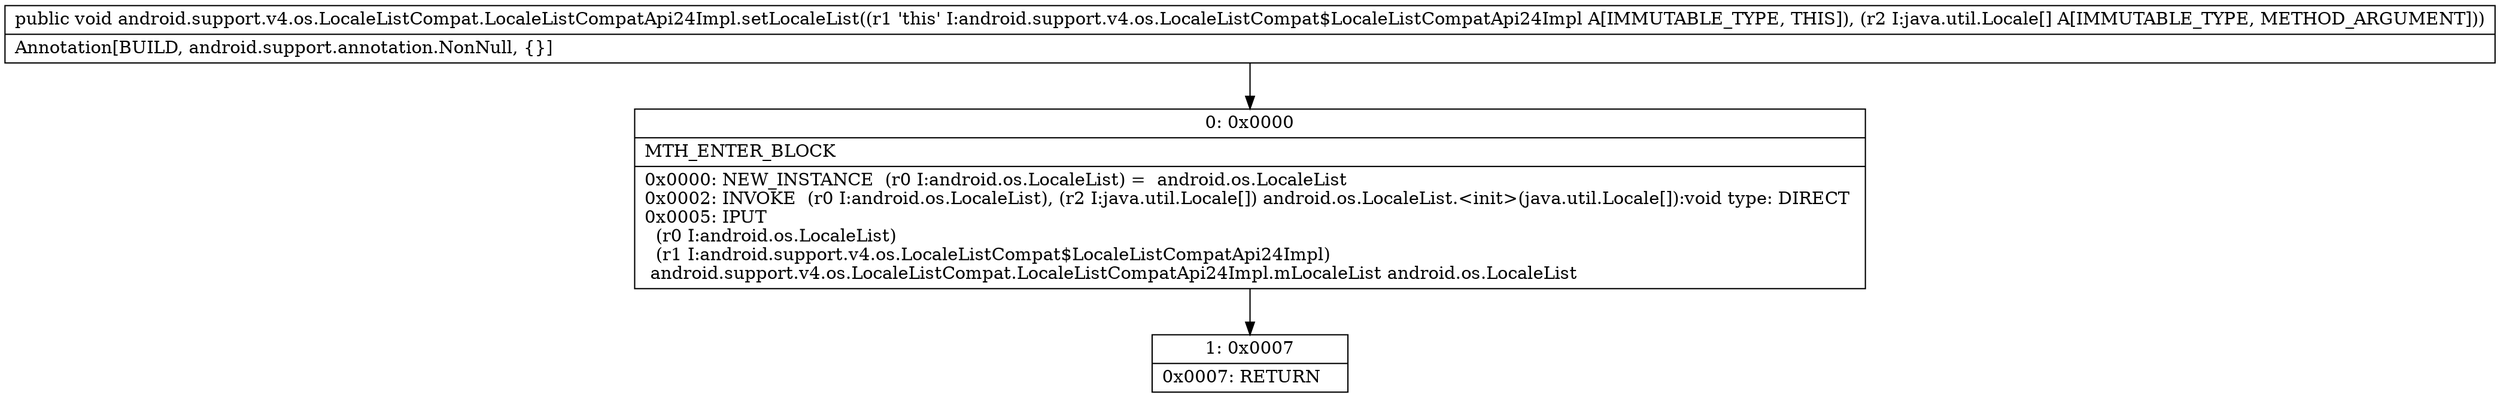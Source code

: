 digraph "CFG forandroid.support.v4.os.LocaleListCompat.LocaleListCompatApi24Impl.setLocaleList([Ljava\/util\/Locale;)V" {
Node_0 [shape=record,label="{0\:\ 0x0000|MTH_ENTER_BLOCK\l|0x0000: NEW_INSTANCE  (r0 I:android.os.LocaleList) =  android.os.LocaleList \l0x0002: INVOKE  (r0 I:android.os.LocaleList), (r2 I:java.util.Locale[]) android.os.LocaleList.\<init\>(java.util.Locale[]):void type: DIRECT \l0x0005: IPUT  \l  (r0 I:android.os.LocaleList)\l  (r1 I:android.support.v4.os.LocaleListCompat$LocaleListCompatApi24Impl)\l android.support.v4.os.LocaleListCompat.LocaleListCompatApi24Impl.mLocaleList android.os.LocaleList \l}"];
Node_1 [shape=record,label="{1\:\ 0x0007|0x0007: RETURN   \l}"];
MethodNode[shape=record,label="{public void android.support.v4.os.LocaleListCompat.LocaleListCompatApi24Impl.setLocaleList((r1 'this' I:android.support.v4.os.LocaleListCompat$LocaleListCompatApi24Impl A[IMMUTABLE_TYPE, THIS]), (r2 I:java.util.Locale[] A[IMMUTABLE_TYPE, METHOD_ARGUMENT]))  | Annotation[BUILD, android.support.annotation.NonNull, \{\}]\l}"];
MethodNode -> Node_0;
Node_0 -> Node_1;
}

